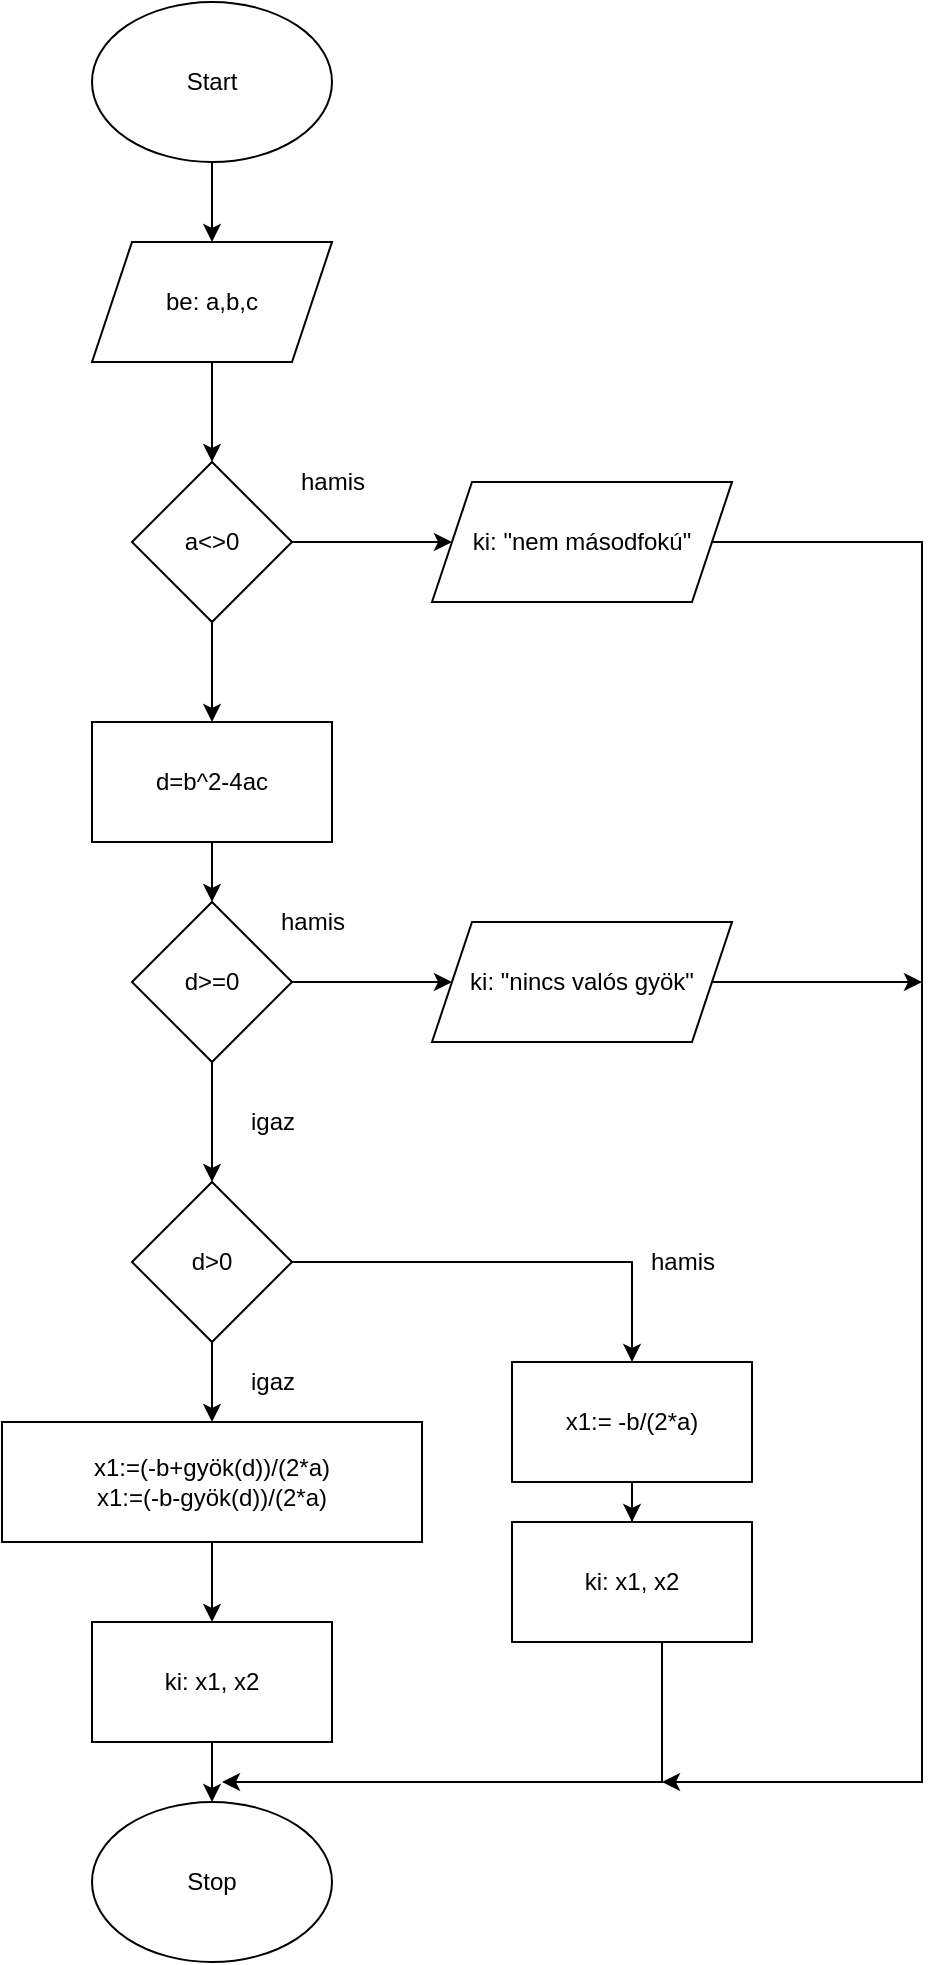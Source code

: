 <mxfile version="15.8.4" type="google"><diagram id="Yesrl3zcf2Wt0Ai82PqG" name="Page-1"><mxGraphModel dx="1422" dy="794" grid="1" gridSize="10" guides="1" tooltips="1" connect="1" arrows="1" fold="1" page="1" pageScale="1" pageWidth="827" pageHeight="1169" math="0" shadow="0"><root><mxCell id="0"/><mxCell id="1" parent="0"/><mxCell id="EumGPsYxb48_LWd4l637-2" style="edgeStyle=orthogonalEdgeStyle;rounded=0;orthogonalLoop=1;jettySize=auto;html=1;" edge="1" parent="1" source="EumGPsYxb48_LWd4l637-1" target="EumGPsYxb48_LWd4l637-3"><mxGeometry relative="1" as="geometry"><mxPoint x="405" y="190" as="targetPoint"/></mxGeometry></mxCell><mxCell id="EumGPsYxb48_LWd4l637-1" value="Start" style="ellipse;whiteSpace=wrap;html=1;" vertex="1" parent="1"><mxGeometry x="345" y="40" width="120" height="80" as="geometry"/></mxCell><mxCell id="EumGPsYxb48_LWd4l637-4" style="edgeStyle=orthogonalEdgeStyle;rounded=0;orthogonalLoop=1;jettySize=auto;html=1;" edge="1" parent="1" source="EumGPsYxb48_LWd4l637-3" target="EumGPsYxb48_LWd4l637-5"><mxGeometry relative="1" as="geometry"><mxPoint x="405" y="310" as="targetPoint"/></mxGeometry></mxCell><mxCell id="EumGPsYxb48_LWd4l637-3" value="be: a,b,c" style="shape=parallelogram;perimeter=parallelogramPerimeter;whiteSpace=wrap;html=1;fixedSize=1;" vertex="1" parent="1"><mxGeometry x="345" y="160" width="120" height="60" as="geometry"/></mxCell><mxCell id="EumGPsYxb48_LWd4l637-6" style="edgeStyle=orthogonalEdgeStyle;rounded=0;orthogonalLoop=1;jettySize=auto;html=1;" edge="1" parent="1" source="EumGPsYxb48_LWd4l637-5"><mxGeometry relative="1" as="geometry"><mxPoint x="525" y="310" as="targetPoint"/></mxGeometry></mxCell><mxCell id="EumGPsYxb48_LWd4l637-9" style="edgeStyle=orthogonalEdgeStyle;rounded=0;orthogonalLoop=1;jettySize=auto;html=1;" edge="1" parent="1" source="EumGPsYxb48_LWd4l637-5"><mxGeometry relative="1" as="geometry"><mxPoint x="405" y="400" as="targetPoint"/></mxGeometry></mxCell><mxCell id="EumGPsYxb48_LWd4l637-5" value="a&amp;lt;&amp;gt;0" style="rhombus;whiteSpace=wrap;html=1;" vertex="1" parent="1"><mxGeometry x="365" y="270" width="80" height="80" as="geometry"/></mxCell><mxCell id="EumGPsYxb48_LWd4l637-7" value="hamis" style="text;html=1;align=center;verticalAlign=middle;resizable=0;points=[];autosize=1;strokeColor=none;fillColor=none;" vertex="1" parent="1"><mxGeometry x="440" y="270" width="50" height="20" as="geometry"/></mxCell><mxCell id="EumGPsYxb48_LWd4l637-33" style="edgeStyle=orthogonalEdgeStyle;rounded=0;orthogonalLoop=1;jettySize=auto;html=1;" edge="1" parent="1" source="EumGPsYxb48_LWd4l637-8"><mxGeometry relative="1" as="geometry"><mxPoint x="630" y="930" as="targetPoint"/><Array as="points"><mxPoint x="760" y="310"/><mxPoint x="760" y="930"/><mxPoint x="630" y="930"/></Array></mxGeometry></mxCell><mxCell id="EumGPsYxb48_LWd4l637-8" value="ki: &quot;nem másodfokú&quot;" style="shape=parallelogram;perimeter=parallelogramPerimeter;whiteSpace=wrap;html=1;fixedSize=1;" vertex="1" parent="1"><mxGeometry x="515" y="280" width="150" height="60" as="geometry"/></mxCell><mxCell id="EumGPsYxb48_LWd4l637-12" style="edgeStyle=orthogonalEdgeStyle;rounded=0;orthogonalLoop=1;jettySize=auto;html=1;" edge="1" parent="1" source="EumGPsYxb48_LWd4l637-11" target="EumGPsYxb48_LWd4l637-13"><mxGeometry relative="1" as="geometry"><mxPoint x="405" y="530" as="targetPoint"/></mxGeometry></mxCell><mxCell id="EumGPsYxb48_LWd4l637-11" value="d=b^2-4ac" style="rounded=0;whiteSpace=wrap;html=1;" vertex="1" parent="1"><mxGeometry x="345" y="400" width="120" height="60" as="geometry"/></mxCell><mxCell id="EumGPsYxb48_LWd4l637-15" style="edgeStyle=orthogonalEdgeStyle;rounded=0;orthogonalLoop=1;jettySize=auto;html=1;" edge="1" parent="1" source="EumGPsYxb48_LWd4l637-13" target="EumGPsYxb48_LWd4l637-16"><mxGeometry relative="1" as="geometry"><mxPoint x="515" y="530" as="targetPoint"/></mxGeometry></mxCell><mxCell id="EumGPsYxb48_LWd4l637-18" style="edgeStyle=orthogonalEdgeStyle;rounded=0;orthogonalLoop=1;jettySize=auto;html=1;" edge="1" parent="1" source="EumGPsYxb48_LWd4l637-13" target="EumGPsYxb48_LWd4l637-19"><mxGeometry relative="1" as="geometry"><mxPoint x="405" y="640" as="targetPoint"/></mxGeometry></mxCell><mxCell id="EumGPsYxb48_LWd4l637-13" value="d&amp;gt;=0" style="rhombus;whiteSpace=wrap;html=1;" vertex="1" parent="1"><mxGeometry x="365" y="490" width="80" height="80" as="geometry"/></mxCell><mxCell id="EumGPsYxb48_LWd4l637-32" style="edgeStyle=orthogonalEdgeStyle;rounded=0;orthogonalLoop=1;jettySize=auto;html=1;" edge="1" parent="1" source="EumGPsYxb48_LWd4l637-16"><mxGeometry relative="1" as="geometry"><mxPoint x="760" y="530" as="targetPoint"/></mxGeometry></mxCell><mxCell id="EumGPsYxb48_LWd4l637-16" value="ki: &quot;nincs valós gyök&quot;" style="shape=parallelogram;perimeter=parallelogramPerimeter;whiteSpace=wrap;html=1;fixedSize=1;" vertex="1" parent="1"><mxGeometry x="515" y="500" width="150" height="60" as="geometry"/></mxCell><mxCell id="EumGPsYxb48_LWd4l637-17" value="hamis" style="text;html=1;align=center;verticalAlign=middle;resizable=0;points=[];autosize=1;strokeColor=none;fillColor=none;" vertex="1" parent="1"><mxGeometry x="430" y="490" width="50" height="20" as="geometry"/></mxCell><mxCell id="EumGPsYxb48_LWd4l637-22" style="edgeStyle=orthogonalEdgeStyle;rounded=0;orthogonalLoop=1;jettySize=auto;html=1;entryX=0.5;entryY=0;entryDx=0;entryDy=0;" edge="1" parent="1" source="EumGPsYxb48_LWd4l637-19" target="EumGPsYxb48_LWd4l637-21"><mxGeometry relative="1" as="geometry"/></mxCell><mxCell id="EumGPsYxb48_LWd4l637-24" style="edgeStyle=orthogonalEdgeStyle;rounded=0;orthogonalLoop=1;jettySize=auto;html=1;" edge="1" parent="1" source="EumGPsYxb48_LWd4l637-19" target="EumGPsYxb48_LWd4l637-25"><mxGeometry relative="1" as="geometry"><mxPoint x="615" y="750" as="targetPoint"/></mxGeometry></mxCell><mxCell id="EumGPsYxb48_LWd4l637-19" value="d&amp;gt;0" style="rhombus;whiteSpace=wrap;html=1;" vertex="1" parent="1"><mxGeometry x="365" y="630" width="80" height="80" as="geometry"/></mxCell><mxCell id="EumGPsYxb48_LWd4l637-20" value="igaz" style="text;html=1;align=center;verticalAlign=middle;resizable=0;points=[];autosize=1;strokeColor=none;fillColor=none;" vertex="1" parent="1"><mxGeometry x="415" y="590" width="40" height="20" as="geometry"/></mxCell><mxCell id="EumGPsYxb48_LWd4l637-29" style="edgeStyle=orthogonalEdgeStyle;rounded=0;orthogonalLoop=1;jettySize=auto;html=1;entryX=0.5;entryY=0;entryDx=0;entryDy=0;" edge="1" parent="1" source="EumGPsYxb48_LWd4l637-21" target="EumGPsYxb48_LWd4l637-28"><mxGeometry relative="1" as="geometry"/></mxCell><mxCell id="EumGPsYxb48_LWd4l637-21" value="x1:=(-b+gyök(d))/(2*a)&lt;br&gt;x1:=(-b-gyök(d))/(2*a)" style="rounded=0;whiteSpace=wrap;html=1;" vertex="1" parent="1"><mxGeometry x="300" y="750" width="210" height="60" as="geometry"/></mxCell><mxCell id="EumGPsYxb48_LWd4l637-23" value="igaz" style="text;html=1;align=center;verticalAlign=middle;resizable=0;points=[];autosize=1;strokeColor=none;fillColor=none;" vertex="1" parent="1"><mxGeometry x="415" y="720" width="40" height="20" as="geometry"/></mxCell><mxCell id="EumGPsYxb48_LWd4l637-26" style="edgeStyle=orthogonalEdgeStyle;rounded=0;orthogonalLoop=1;jettySize=auto;html=1;" edge="1" parent="1" source="EumGPsYxb48_LWd4l637-25" target="EumGPsYxb48_LWd4l637-27"><mxGeometry relative="1" as="geometry"><mxPoint x="615" y="830" as="targetPoint"/></mxGeometry></mxCell><mxCell id="EumGPsYxb48_LWd4l637-25" value="x1:= -b/(2*a)" style="rounded=0;whiteSpace=wrap;html=1;" vertex="1" parent="1"><mxGeometry x="555" y="720" width="120" height="60" as="geometry"/></mxCell><mxCell id="EumGPsYxb48_LWd4l637-34" style="edgeStyle=orthogonalEdgeStyle;rounded=0;orthogonalLoop=1;jettySize=auto;html=1;" edge="1" parent="1" source="EumGPsYxb48_LWd4l637-27"><mxGeometry relative="1" as="geometry"><mxPoint x="410" y="930" as="targetPoint"/><Array as="points"><mxPoint x="630" y="930"/></Array></mxGeometry></mxCell><mxCell id="EumGPsYxb48_LWd4l637-27" value="ki: x1, x2" style="rounded=0;whiteSpace=wrap;html=1;" vertex="1" parent="1"><mxGeometry x="555" y="800" width="120" height="60" as="geometry"/></mxCell><mxCell id="EumGPsYxb48_LWd4l637-31" style="edgeStyle=orthogonalEdgeStyle;rounded=0;orthogonalLoop=1;jettySize=auto;html=1;" edge="1" parent="1" source="EumGPsYxb48_LWd4l637-28" target="EumGPsYxb48_LWd4l637-30"><mxGeometry relative="1" as="geometry"/></mxCell><mxCell id="EumGPsYxb48_LWd4l637-28" value="ki: x1, x2" style="rounded=0;whiteSpace=wrap;html=1;" vertex="1" parent="1"><mxGeometry x="345" y="850" width="120" height="60" as="geometry"/></mxCell><mxCell id="EumGPsYxb48_LWd4l637-30" value="Stop" style="ellipse;whiteSpace=wrap;html=1;" vertex="1" parent="1"><mxGeometry x="345" y="940" width="120" height="80" as="geometry"/></mxCell><mxCell id="EumGPsYxb48_LWd4l637-35" value="hamis" style="text;html=1;align=center;verticalAlign=middle;resizable=0;points=[];autosize=1;strokeColor=none;fillColor=none;" vertex="1" parent="1"><mxGeometry x="615" y="660" width="50" height="20" as="geometry"/></mxCell></root></mxGraphModel></diagram></mxfile>